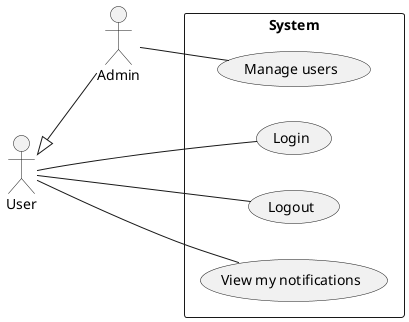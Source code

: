 @startuml admin
left to right direction

:Admin: as ad
:User: as u
u <|-- ad

rectangle System {
    u -- (Login)
    u -- (Logout)
    u -- (View my notifications)

    ad -- (Manage users)
}
@enduml
